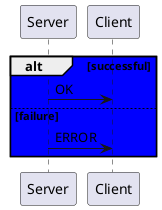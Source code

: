 {
  "sha1": "4uj1z4r1ff76cprdbx91oseg9brzzk2",
  "insertion": {
    "when": "2024-05-30T20:48:20.578Z",
    "user": "plantuml@gmail.com"
  }
}
@startuml
<style>
group {
    BackGroundColor blue
}
</style>

alt successful
Server -> Client: OK
else failure
Server -> Client : ERROR
end

@enduml
